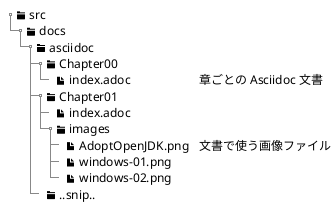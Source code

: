 ' https://github.com/iconic/open-iconic/
@startsalt directory-structure-2
{
{T
 + <&folder> src
 ++ <&folder> docs
 +++ <&folder> asciidoc
 ++++ <&folder> Chapter00
 +++++ <&file> index.adoc        | 章ごとの Asciidoc 文書
 ++++ <&folder> Chapter01
 +++++ <&file> index.adoc
 +++++ <&folder> images
 ++++++ <&file> AdoptOpenJDK.png | 文書で使う画像ファイル
 ++++++ <&file> windows-01.png
 ++++++ <&file> windows-02.png
 ++++ <&folder> ..snip..
}
}
@endsalt
